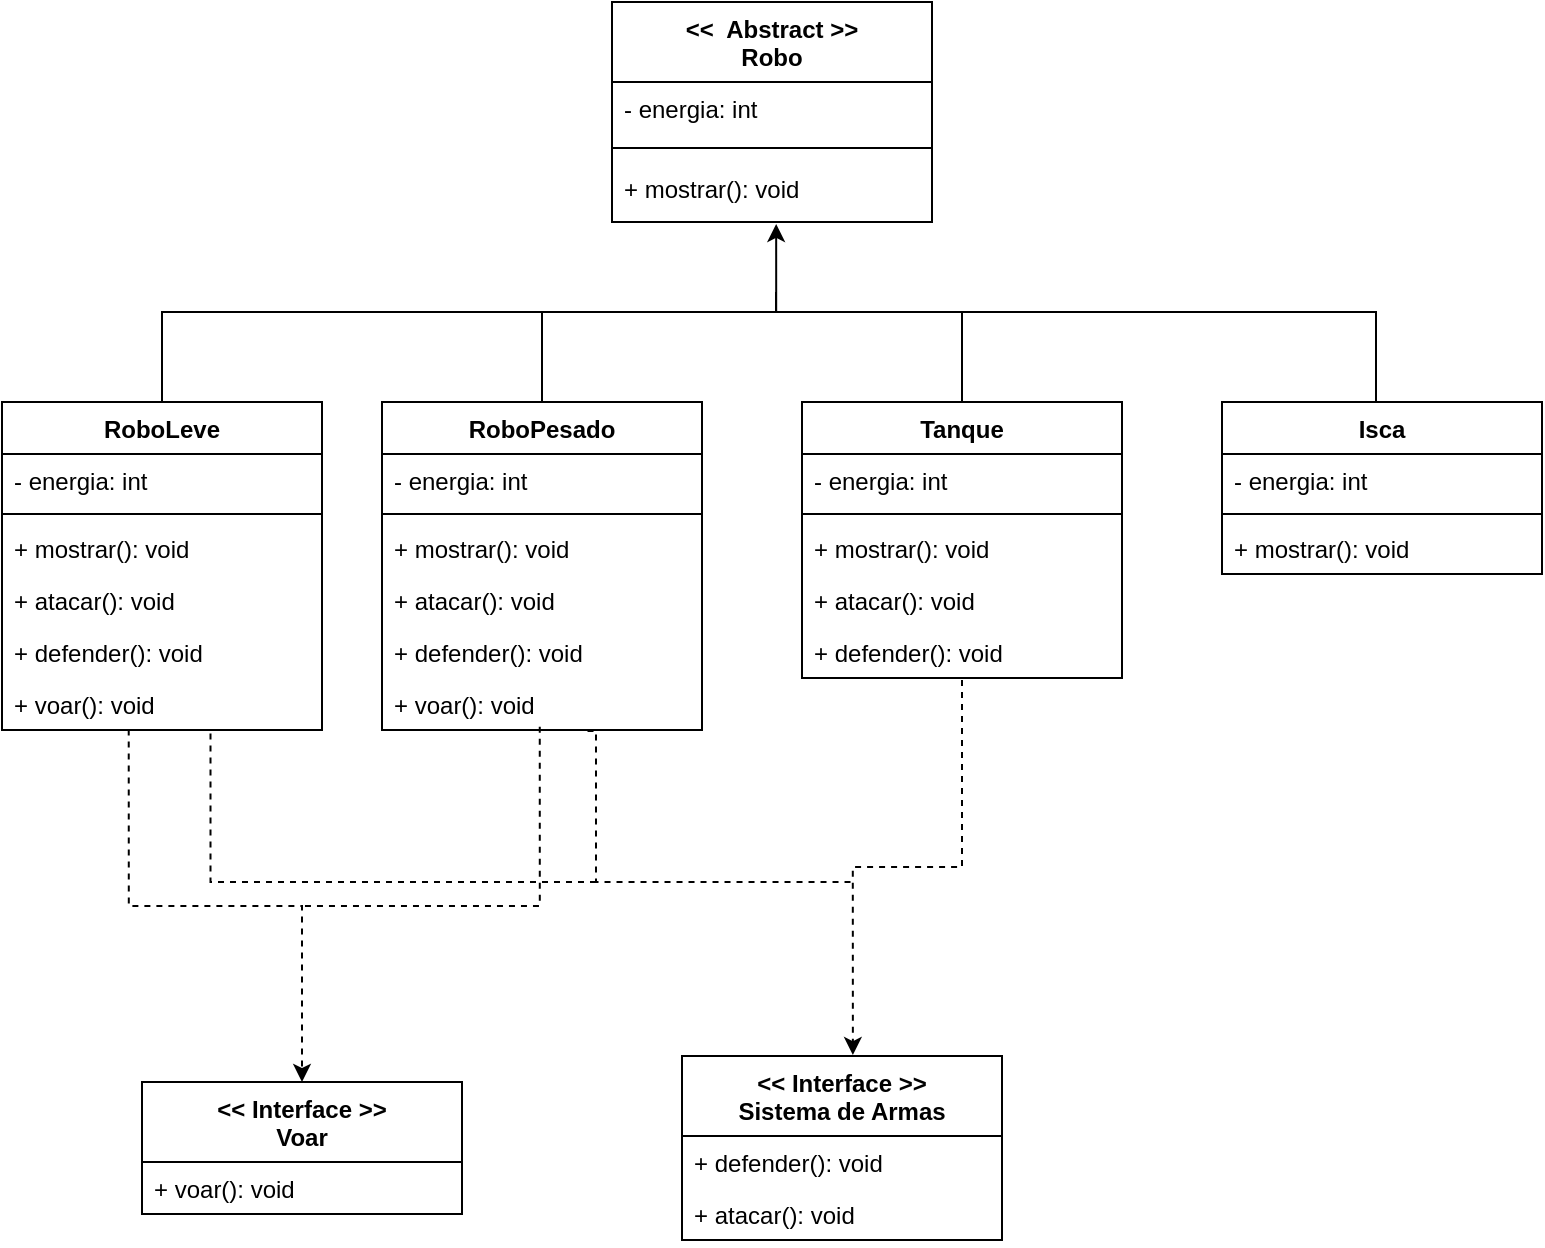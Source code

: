 <mxfile version="21.3.8" type="device">
  <diagram name="Page-1" id="TIKu1QlyKWfEOfqMUpIg">
    <mxGraphModel dx="1434" dy="704" grid="1" gridSize="10" guides="1" tooltips="1" connect="1" arrows="1" fold="1" page="1" pageScale="1" pageWidth="850" pageHeight="1100" math="0" shadow="0">
      <root>
        <mxCell id="0" />
        <mxCell id="1" parent="0" />
        <mxCell id="3lYlasznhp_fAXHZb-9U-1" value="&amp;lt;&amp;lt;&amp;nbsp; Abstract &amp;gt;&amp;gt;&lt;br&gt;Robo" style="swimlane;fontStyle=1;align=center;verticalAlign=top;childLayout=stackLayout;horizontal=1;startSize=40;horizontalStack=0;resizeParent=1;resizeParentMax=0;resizeLast=0;collapsible=1;marginBottom=0;whiteSpace=wrap;html=1;" vertex="1" parent="1">
          <mxGeometry x="345" y="40" width="160" height="110" as="geometry" />
        </mxCell>
        <mxCell id="3lYlasznhp_fAXHZb-9U-2" value="- energia: int" style="text;strokeColor=none;fillColor=none;align=left;verticalAlign=top;spacingLeft=4;spacingRight=4;overflow=hidden;rotatable=0;points=[[0,0.5],[1,0.5]];portConstraint=eastwest;whiteSpace=wrap;html=1;" vertex="1" parent="3lYlasznhp_fAXHZb-9U-1">
          <mxGeometry y="40" width="160" height="26" as="geometry" />
        </mxCell>
        <mxCell id="3lYlasznhp_fAXHZb-9U-3" value="" style="line;strokeWidth=1;fillColor=none;align=left;verticalAlign=middle;spacingTop=-1;spacingLeft=3;spacingRight=3;rotatable=0;labelPosition=right;points=[];portConstraint=eastwest;strokeColor=inherit;" vertex="1" parent="3lYlasznhp_fAXHZb-9U-1">
          <mxGeometry y="66" width="160" height="14" as="geometry" />
        </mxCell>
        <mxCell id="3lYlasznhp_fAXHZb-9U-4" value="+ mostrar(): void&amp;nbsp;" style="text;strokeColor=none;fillColor=none;align=left;verticalAlign=top;spacingLeft=4;spacingRight=4;overflow=hidden;rotatable=0;points=[[0,0.5],[1,0.5]];portConstraint=eastwest;whiteSpace=wrap;html=1;" vertex="1" parent="3lYlasznhp_fAXHZb-9U-1">
          <mxGeometry y="80" width="160" height="30" as="geometry" />
        </mxCell>
        <mxCell id="3lYlasznhp_fAXHZb-9U-47" style="edgeStyle=orthogonalEdgeStyle;rounded=0;orthogonalLoop=1;jettySize=auto;html=1;exitX=0.5;exitY=0;exitDx=0;exitDy=0;entryX=0.513;entryY=1.033;entryDx=0;entryDy=0;entryPerimeter=0;" edge="1" parent="1" source="3lYlasznhp_fAXHZb-9U-7" target="3lYlasznhp_fAXHZb-9U-4">
          <mxGeometry relative="1" as="geometry">
            <mxPoint x="120" y="200" as="targetPoint" />
          </mxGeometry>
        </mxCell>
        <mxCell id="3lYlasznhp_fAXHZb-9U-54" style="edgeStyle=orthogonalEdgeStyle;rounded=0;orthogonalLoop=1;jettySize=auto;html=1;entryX=0.5;entryY=0;entryDx=0;entryDy=0;exitX=0.396;exitY=0.992;exitDx=0;exitDy=0;exitPerimeter=0;dashed=1;" edge="1" parent="1" source="3lYlasznhp_fAXHZb-9U-13" target="3lYlasznhp_fAXHZb-9U-42">
          <mxGeometry relative="1" as="geometry">
            <mxPoint x="90" y="410" as="sourcePoint" />
            <Array as="points">
              <mxPoint x="103" y="492" />
              <mxPoint x="190" y="492" />
            </Array>
          </mxGeometry>
        </mxCell>
        <mxCell id="3lYlasznhp_fAXHZb-9U-7" value="RoboLeve" style="swimlane;fontStyle=1;align=center;verticalAlign=top;childLayout=stackLayout;horizontal=1;startSize=26;horizontalStack=0;resizeParent=1;resizeParentMax=0;resizeLast=0;collapsible=1;marginBottom=0;whiteSpace=wrap;html=1;" vertex="1" parent="1">
          <mxGeometry x="40" y="240" width="160" height="164" as="geometry" />
        </mxCell>
        <mxCell id="3lYlasznhp_fAXHZb-9U-8" value="- energia: int" style="text;strokeColor=none;fillColor=none;align=left;verticalAlign=top;spacingLeft=4;spacingRight=4;overflow=hidden;rotatable=0;points=[[0,0.5],[1,0.5]];portConstraint=eastwest;whiteSpace=wrap;html=1;" vertex="1" parent="3lYlasznhp_fAXHZb-9U-7">
          <mxGeometry y="26" width="160" height="26" as="geometry" />
        </mxCell>
        <mxCell id="3lYlasznhp_fAXHZb-9U-9" value="" style="line;strokeWidth=1;fillColor=none;align=left;verticalAlign=middle;spacingTop=-1;spacingLeft=3;spacingRight=3;rotatable=0;labelPosition=right;points=[];portConstraint=eastwest;strokeColor=inherit;" vertex="1" parent="3lYlasznhp_fAXHZb-9U-7">
          <mxGeometry y="52" width="160" height="8" as="geometry" />
        </mxCell>
        <mxCell id="3lYlasznhp_fAXHZb-9U-12" value="+ mostrar(): void" style="text;strokeColor=none;fillColor=none;align=left;verticalAlign=top;spacingLeft=4;spacingRight=4;overflow=hidden;rotatable=0;points=[[0,0.5],[1,0.5]];portConstraint=eastwest;whiteSpace=wrap;html=1;" vertex="1" parent="3lYlasznhp_fAXHZb-9U-7">
          <mxGeometry y="60" width="160" height="26" as="geometry" />
        </mxCell>
        <mxCell id="3lYlasznhp_fAXHZb-9U-10" value="+ atacar(): void" style="text;strokeColor=none;fillColor=none;align=left;verticalAlign=top;spacingLeft=4;spacingRight=4;overflow=hidden;rotatable=0;points=[[0,0.5],[1,0.5]];portConstraint=eastwest;whiteSpace=wrap;html=1;" vertex="1" parent="3lYlasznhp_fAXHZb-9U-7">
          <mxGeometry y="86" width="160" height="26" as="geometry" />
        </mxCell>
        <mxCell id="3lYlasznhp_fAXHZb-9U-11" value="+ defender(): void" style="text;strokeColor=none;fillColor=none;align=left;verticalAlign=top;spacingLeft=4;spacingRight=4;overflow=hidden;rotatable=0;points=[[0,0.5],[1,0.5]];portConstraint=eastwest;whiteSpace=wrap;html=1;" vertex="1" parent="3lYlasznhp_fAXHZb-9U-7">
          <mxGeometry y="112" width="160" height="26" as="geometry" />
        </mxCell>
        <mxCell id="3lYlasznhp_fAXHZb-9U-13" value="+ voar(): void" style="text;strokeColor=none;fillColor=none;align=left;verticalAlign=top;spacingLeft=4;spacingRight=4;overflow=hidden;rotatable=0;points=[[0,0.5],[1,0.5]];portConstraint=eastwest;whiteSpace=wrap;html=1;" vertex="1" parent="3lYlasznhp_fAXHZb-9U-7">
          <mxGeometry y="138" width="160" height="26" as="geometry" />
        </mxCell>
        <mxCell id="3lYlasznhp_fAXHZb-9U-49" style="edgeStyle=orthogonalEdgeStyle;rounded=0;orthogonalLoop=1;jettySize=auto;html=1;exitX=0.5;exitY=0;exitDx=0;exitDy=0;endArrow=none;endFill=0;" edge="1" parent="1">
          <mxGeometry relative="1" as="geometry">
            <mxPoint x="310" y="195" as="targetPoint" />
            <mxPoint x="310" y="245" as="sourcePoint" />
          </mxGeometry>
        </mxCell>
        <mxCell id="3lYlasznhp_fAXHZb-9U-55" style="edgeStyle=orthogonalEdgeStyle;rounded=0;orthogonalLoop=1;jettySize=auto;html=1;exitX=0.493;exitY=0.939;exitDx=0;exitDy=0;endArrow=none;endFill=0;exitPerimeter=0;dashed=1;" edge="1" parent="1" source="3lYlasznhp_fAXHZb-9U-21">
          <mxGeometry relative="1" as="geometry">
            <mxPoint x="190" y="492" as="targetPoint" />
            <mxPoint x="313.48" y="406.548" as="sourcePoint" />
            <Array as="points">
              <mxPoint x="309" y="492" />
              <mxPoint x="240" y="492" />
            </Array>
          </mxGeometry>
        </mxCell>
        <mxCell id="3lYlasznhp_fAXHZb-9U-15" value="RoboPesado" style="swimlane;fontStyle=1;align=center;verticalAlign=top;childLayout=stackLayout;horizontal=1;startSize=26;horizontalStack=0;resizeParent=1;resizeParentMax=0;resizeLast=0;collapsible=1;marginBottom=0;whiteSpace=wrap;html=1;" vertex="1" parent="1">
          <mxGeometry x="230" y="240" width="160" height="164" as="geometry" />
        </mxCell>
        <mxCell id="3lYlasznhp_fAXHZb-9U-16" value="- energia: int" style="text;strokeColor=none;fillColor=none;align=left;verticalAlign=top;spacingLeft=4;spacingRight=4;overflow=hidden;rotatable=0;points=[[0,0.5],[1,0.5]];portConstraint=eastwest;whiteSpace=wrap;html=1;" vertex="1" parent="3lYlasznhp_fAXHZb-9U-15">
          <mxGeometry y="26" width="160" height="26" as="geometry" />
        </mxCell>
        <mxCell id="3lYlasznhp_fAXHZb-9U-17" value="" style="line;strokeWidth=1;fillColor=none;align=left;verticalAlign=middle;spacingTop=-1;spacingLeft=3;spacingRight=3;rotatable=0;labelPosition=right;points=[];portConstraint=eastwest;strokeColor=inherit;" vertex="1" parent="3lYlasznhp_fAXHZb-9U-15">
          <mxGeometry y="52" width="160" height="8" as="geometry" />
        </mxCell>
        <mxCell id="3lYlasznhp_fAXHZb-9U-18" value="+ mostrar(): void" style="text;strokeColor=none;fillColor=none;align=left;verticalAlign=top;spacingLeft=4;spacingRight=4;overflow=hidden;rotatable=0;points=[[0,0.5],[1,0.5]];portConstraint=eastwest;whiteSpace=wrap;html=1;" vertex="1" parent="3lYlasznhp_fAXHZb-9U-15">
          <mxGeometry y="60" width="160" height="26" as="geometry" />
        </mxCell>
        <mxCell id="3lYlasznhp_fAXHZb-9U-19" value="+ atacar(): void" style="text;strokeColor=none;fillColor=none;align=left;verticalAlign=top;spacingLeft=4;spacingRight=4;overflow=hidden;rotatable=0;points=[[0,0.5],[1,0.5]];portConstraint=eastwest;whiteSpace=wrap;html=1;" vertex="1" parent="3lYlasznhp_fAXHZb-9U-15">
          <mxGeometry y="86" width="160" height="26" as="geometry" />
        </mxCell>
        <mxCell id="3lYlasznhp_fAXHZb-9U-20" value="+ defender(): void" style="text;strokeColor=none;fillColor=none;align=left;verticalAlign=top;spacingLeft=4;spacingRight=4;overflow=hidden;rotatable=0;points=[[0,0.5],[1,0.5]];portConstraint=eastwest;whiteSpace=wrap;html=1;" vertex="1" parent="3lYlasznhp_fAXHZb-9U-15">
          <mxGeometry y="112" width="160" height="26" as="geometry" />
        </mxCell>
        <mxCell id="3lYlasznhp_fAXHZb-9U-21" value="+ voar(): void" style="text;strokeColor=none;fillColor=none;align=left;verticalAlign=top;spacingLeft=4;spacingRight=4;overflow=hidden;rotatable=0;points=[[0,0.5],[1,0.5]];portConstraint=eastwest;whiteSpace=wrap;html=1;" vertex="1" parent="3lYlasznhp_fAXHZb-9U-15">
          <mxGeometry y="138" width="160" height="26" as="geometry" />
        </mxCell>
        <mxCell id="3lYlasznhp_fAXHZb-9U-57" style="edgeStyle=orthogonalEdgeStyle;rounded=0;orthogonalLoop=1;jettySize=auto;html=1;exitX=0.5;exitY=1.037;exitDx=0;exitDy=0;entryX=0.534;entryY=-0.005;entryDx=0;entryDy=0;entryPerimeter=0;exitPerimeter=0;dashed=1;" edge="1" parent="1" source="3lYlasznhp_fAXHZb-9U-27" target="3lYlasznhp_fAXHZb-9U-36">
          <mxGeometry relative="1" as="geometry" />
        </mxCell>
        <mxCell id="3lYlasznhp_fAXHZb-9U-22" value="Tanque" style="swimlane;fontStyle=1;align=center;verticalAlign=top;childLayout=stackLayout;horizontal=1;startSize=26;horizontalStack=0;resizeParent=1;resizeParentMax=0;resizeLast=0;collapsible=1;marginBottom=0;whiteSpace=wrap;html=1;" vertex="1" parent="1">
          <mxGeometry x="440" y="240" width="160" height="138" as="geometry" />
        </mxCell>
        <mxCell id="3lYlasznhp_fAXHZb-9U-23" value="- energia: int" style="text;strokeColor=none;fillColor=none;align=left;verticalAlign=top;spacingLeft=4;spacingRight=4;overflow=hidden;rotatable=0;points=[[0,0.5],[1,0.5]];portConstraint=eastwest;whiteSpace=wrap;html=1;" vertex="1" parent="3lYlasznhp_fAXHZb-9U-22">
          <mxGeometry y="26" width="160" height="26" as="geometry" />
        </mxCell>
        <mxCell id="3lYlasznhp_fAXHZb-9U-24" value="" style="line;strokeWidth=1;fillColor=none;align=left;verticalAlign=middle;spacingTop=-1;spacingLeft=3;spacingRight=3;rotatable=0;labelPosition=right;points=[];portConstraint=eastwest;strokeColor=inherit;" vertex="1" parent="3lYlasznhp_fAXHZb-9U-22">
          <mxGeometry y="52" width="160" height="8" as="geometry" />
        </mxCell>
        <mxCell id="3lYlasznhp_fAXHZb-9U-25" value="+ mostrar(): void" style="text;strokeColor=none;fillColor=none;align=left;verticalAlign=top;spacingLeft=4;spacingRight=4;overflow=hidden;rotatable=0;points=[[0,0.5],[1,0.5]];portConstraint=eastwest;whiteSpace=wrap;html=1;" vertex="1" parent="3lYlasznhp_fAXHZb-9U-22">
          <mxGeometry y="60" width="160" height="26" as="geometry" />
        </mxCell>
        <mxCell id="3lYlasznhp_fAXHZb-9U-26" value="+ atacar(): void" style="text;strokeColor=none;fillColor=none;align=left;verticalAlign=top;spacingLeft=4;spacingRight=4;overflow=hidden;rotatable=0;points=[[0,0.5],[1,0.5]];portConstraint=eastwest;whiteSpace=wrap;html=1;" vertex="1" parent="3lYlasznhp_fAXHZb-9U-22">
          <mxGeometry y="86" width="160" height="26" as="geometry" />
        </mxCell>
        <mxCell id="3lYlasznhp_fAXHZb-9U-27" value="+ defender(): void" style="text;strokeColor=none;fillColor=none;align=left;verticalAlign=top;spacingLeft=4;spacingRight=4;overflow=hidden;rotatable=0;points=[[0,0.5],[1,0.5]];portConstraint=eastwest;whiteSpace=wrap;html=1;" vertex="1" parent="3lYlasznhp_fAXHZb-9U-22">
          <mxGeometry y="112" width="160" height="26" as="geometry" />
        </mxCell>
        <mxCell id="3lYlasznhp_fAXHZb-9U-51" style="edgeStyle=orthogonalEdgeStyle;rounded=0;orthogonalLoop=1;jettySize=auto;html=1;endArrow=none;endFill=0;" edge="1" parent="1" source="3lYlasznhp_fAXHZb-9U-29">
          <mxGeometry relative="1" as="geometry">
            <mxPoint x="427" y="185" as="targetPoint" />
            <mxPoint x="727" y="235" as="sourcePoint" />
            <Array as="points">
              <mxPoint x="727" y="195" />
              <mxPoint x="427" y="195" />
            </Array>
          </mxGeometry>
        </mxCell>
        <mxCell id="3lYlasznhp_fAXHZb-9U-29" value="Isca" style="swimlane;fontStyle=1;align=center;verticalAlign=top;childLayout=stackLayout;horizontal=1;startSize=26;horizontalStack=0;resizeParent=1;resizeParentMax=0;resizeLast=0;collapsible=1;marginBottom=0;whiteSpace=wrap;html=1;" vertex="1" parent="1">
          <mxGeometry x="650" y="240" width="160" height="86" as="geometry" />
        </mxCell>
        <mxCell id="3lYlasznhp_fAXHZb-9U-30" value="- energia: int" style="text;strokeColor=none;fillColor=none;align=left;verticalAlign=top;spacingLeft=4;spacingRight=4;overflow=hidden;rotatable=0;points=[[0,0.5],[1,0.5]];portConstraint=eastwest;whiteSpace=wrap;html=1;" vertex="1" parent="3lYlasznhp_fAXHZb-9U-29">
          <mxGeometry y="26" width="160" height="26" as="geometry" />
        </mxCell>
        <mxCell id="3lYlasznhp_fAXHZb-9U-31" value="" style="line;strokeWidth=1;fillColor=none;align=left;verticalAlign=middle;spacingTop=-1;spacingLeft=3;spacingRight=3;rotatable=0;labelPosition=right;points=[];portConstraint=eastwest;strokeColor=inherit;" vertex="1" parent="3lYlasznhp_fAXHZb-9U-29">
          <mxGeometry y="52" width="160" height="8" as="geometry" />
        </mxCell>
        <mxCell id="3lYlasznhp_fAXHZb-9U-32" value="+ mostrar(): void" style="text;strokeColor=none;fillColor=none;align=left;verticalAlign=top;spacingLeft=4;spacingRight=4;overflow=hidden;rotatable=0;points=[[0,0.5],[1,0.5]];portConstraint=eastwest;whiteSpace=wrap;html=1;" vertex="1" parent="3lYlasznhp_fAXHZb-9U-29">
          <mxGeometry y="60" width="160" height="26" as="geometry" />
        </mxCell>
        <mxCell id="3lYlasznhp_fAXHZb-9U-36" value="&amp;lt;&amp;lt; Interface &amp;gt;&amp;gt;&lt;br&gt;Sistema de Armas" style="swimlane;fontStyle=1;align=center;verticalAlign=top;childLayout=stackLayout;horizontal=1;startSize=40;horizontalStack=0;resizeParent=1;resizeParentMax=0;resizeLast=0;collapsible=1;marginBottom=0;whiteSpace=wrap;html=1;" vertex="1" parent="1">
          <mxGeometry x="380" y="567" width="160" height="92" as="geometry" />
        </mxCell>
        <mxCell id="3lYlasznhp_fAXHZb-9U-40" value="+ defender(): void" style="text;strokeColor=none;fillColor=none;align=left;verticalAlign=top;spacingLeft=4;spacingRight=4;overflow=hidden;rotatable=0;points=[[0,0.5],[1,0.5]];portConstraint=eastwest;whiteSpace=wrap;html=1;" vertex="1" parent="3lYlasznhp_fAXHZb-9U-36">
          <mxGeometry y="40" width="160" height="26" as="geometry" />
        </mxCell>
        <mxCell id="3lYlasznhp_fAXHZb-9U-41" value="+ atacar(): void" style="text;strokeColor=none;fillColor=none;align=left;verticalAlign=top;spacingLeft=4;spacingRight=4;overflow=hidden;rotatable=0;points=[[0,0.5],[1,0.5]];portConstraint=eastwest;whiteSpace=wrap;html=1;" vertex="1" parent="3lYlasznhp_fAXHZb-9U-36">
          <mxGeometry y="66" width="160" height="26" as="geometry" />
        </mxCell>
        <mxCell id="3lYlasznhp_fAXHZb-9U-42" value="&amp;lt;&amp;lt; Interface &amp;gt;&amp;gt;&lt;br&gt;Voar" style="swimlane;fontStyle=1;align=center;verticalAlign=top;childLayout=stackLayout;horizontal=1;startSize=40;horizontalStack=0;resizeParent=1;resizeParentMax=0;resizeLast=0;collapsible=1;marginBottom=0;whiteSpace=wrap;html=1;" vertex="1" parent="1">
          <mxGeometry x="110" y="580" width="160" height="66" as="geometry" />
        </mxCell>
        <mxCell id="3lYlasznhp_fAXHZb-9U-46" value="+ voar(): void" style="text;strokeColor=none;fillColor=none;align=left;verticalAlign=top;spacingLeft=4;spacingRight=4;overflow=hidden;rotatable=0;points=[[0,0.5],[1,0.5]];portConstraint=eastwest;whiteSpace=wrap;html=1;" vertex="1" parent="3lYlasznhp_fAXHZb-9U-42">
          <mxGeometry y="40" width="160" height="26" as="geometry" />
        </mxCell>
        <mxCell id="3lYlasznhp_fAXHZb-9U-50" style="edgeStyle=orthogonalEdgeStyle;rounded=0;orthogonalLoop=1;jettySize=auto;html=1;endArrow=none;endFill=0;jumpSize=6;" edge="1" parent="1">
          <mxGeometry relative="1" as="geometry">
            <mxPoint x="520" y="195" as="targetPoint" />
            <mxPoint x="520" y="240" as="sourcePoint" />
            <Array as="points">
              <mxPoint x="520" y="239" />
            </Array>
          </mxGeometry>
        </mxCell>
        <mxCell id="3lYlasznhp_fAXHZb-9U-58" style="edgeStyle=orthogonalEdgeStyle;rounded=0;orthogonalLoop=1;jettySize=auto;html=1;exitX=0.661;exitY=1.019;exitDx=0;exitDy=0;exitPerimeter=0;dashed=1;endArrow=none;endFill=0;" edge="1" parent="1">
          <mxGeometry relative="1" as="geometry">
            <mxPoint x="332.76" y="404.494" as="sourcePoint" />
            <mxPoint x="467" y="480" as="targetPoint" />
            <Array as="points">
              <mxPoint x="337" y="404" />
              <mxPoint x="337" y="480" />
            </Array>
          </mxGeometry>
        </mxCell>
        <mxCell id="3lYlasznhp_fAXHZb-9U-59" style="edgeStyle=orthogonalEdgeStyle;rounded=0;orthogonalLoop=1;jettySize=auto;html=1;exitX=0.661;exitY=1.019;exitDx=0;exitDy=0;exitPerimeter=0;dashed=1;endArrow=none;endFill=0;" edge="1" parent="1">
          <mxGeometry relative="1" as="geometry">
            <mxPoint x="140" y="404.014" as="sourcePoint" />
            <mxPoint x="340" y="480" as="targetPoint" />
            <Array as="points">
              <mxPoint x="144.24" y="403.52" />
              <mxPoint x="144.24" y="479.52" />
            </Array>
          </mxGeometry>
        </mxCell>
      </root>
    </mxGraphModel>
  </diagram>
</mxfile>
